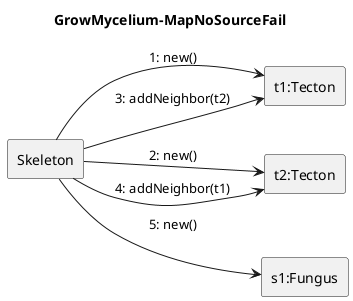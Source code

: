 @startuml Grow-mycelium/map-success
'skinparam linetype ortho
left to right direction
title GrowMycelium-MapNoSourceFail

rectangle Skeleton

rectangle "t1:Tecton" as t1
rectangle "t2:Tecton" as t2
rectangle "s1:Fungus" as s1

Skeleton --> t1: 1: new()
Skeleton --> t2: 2: new()
Skeleton --> t1: 3: addNeighbor(t2)
Skeleton --> t2: 4: addNeighbor(t1)
Skeleton --> s1 : 5: new()


@enduml